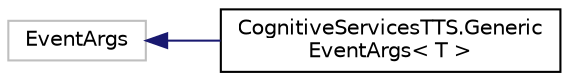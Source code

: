 digraph "Graphical Class Hierarchy"
{
 // LATEX_PDF_SIZE
  edge [fontname="Helvetica",fontsize="10",labelfontname="Helvetica",labelfontsize="10"];
  node [fontname="Helvetica",fontsize="10",shape=record];
  rankdir="LR";
  Node20 [label="EventArgs",height=0.2,width=0.4,color="grey75", fillcolor="white", style="filled",tooltip=" "];
  Node20 -> Node0 [dir="back",color="midnightblue",fontsize="10",style="solid",fontname="Helvetica"];
  Node0 [label="CognitiveServicesTTS.Generic\lEventArgs\< T \>",height=0.2,width=0.4,color="black", fillcolor="white", style="filled",URL="$class_cognitive_services_t_t_s_1_1_generic_event_args.html",tooltip="Generic event args"];
}
